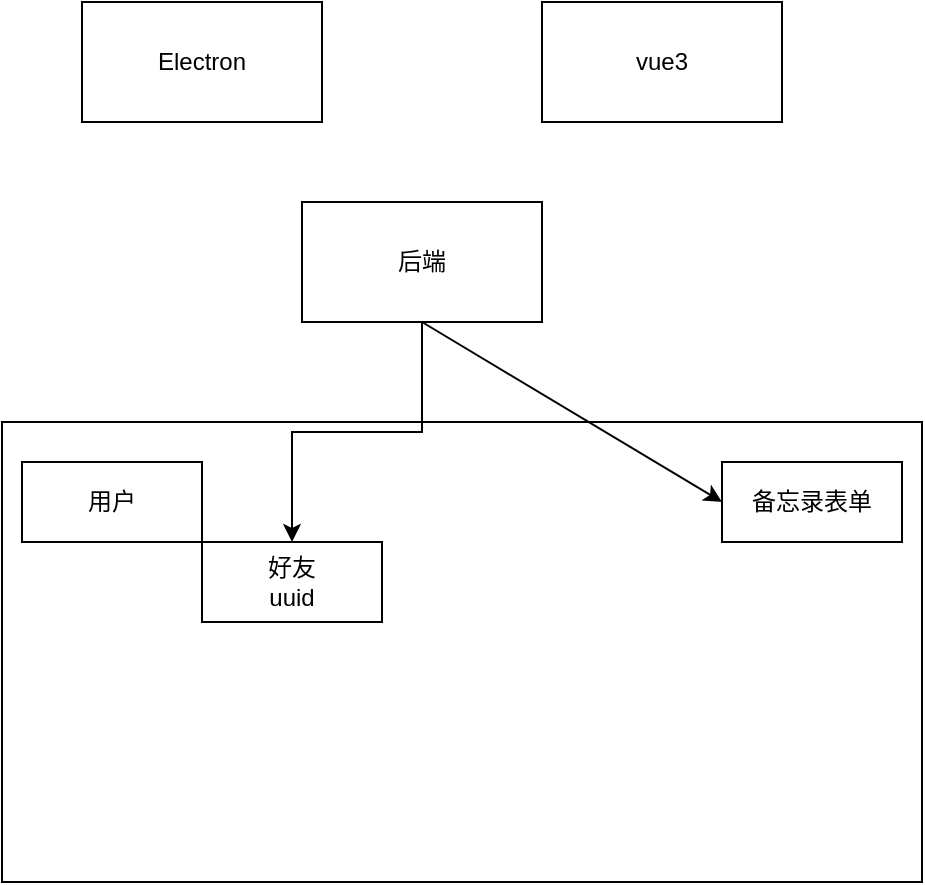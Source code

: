<mxfile version="26.0.4">
  <diagram name="第 1 页" id="J-nNQBjBEPOlB2yVzqY-">
    <mxGraphModel dx="1194" dy="789" grid="1" gridSize="10" guides="1" tooltips="1" connect="1" arrows="1" fold="1" page="1" pageScale="1" pageWidth="827" pageHeight="1169" math="0" shadow="0">
      <root>
        <mxCell id="0" />
        <mxCell id="1" parent="0" />
        <mxCell id="Yzot4mm9Q3PbP0i2d22P-1" value="" style="rounded=0;whiteSpace=wrap;html=1;" vertex="1" parent="1">
          <mxGeometry x="160" y="330" width="460" height="230" as="geometry" />
        </mxCell>
        <mxCell id="Yzot4mm9Q3PbP0i2d22P-2" value="用户" style="rounded=0;whiteSpace=wrap;html=1;" vertex="1" parent="1">
          <mxGeometry x="170" y="350" width="90" height="40" as="geometry" />
        </mxCell>
        <mxCell id="Yzot4mm9Q3PbP0i2d22P-3" value="好友&lt;div&gt;uuid&lt;/div&gt;" style="rounded=0;whiteSpace=wrap;html=1;" vertex="1" parent="1">
          <mxGeometry x="260" y="390" width="90" height="40" as="geometry" />
        </mxCell>
        <mxCell id="Yzot4mm9Q3PbP0i2d22P-4" value="备忘录表单" style="rounded=0;whiteSpace=wrap;html=1;" vertex="1" parent="1">
          <mxGeometry x="520" y="350" width="90" height="40" as="geometry" />
        </mxCell>
        <mxCell id="Yzot4mm9Q3PbP0i2d22P-5" value="Electron" style="rounded=0;whiteSpace=wrap;html=1;" vertex="1" parent="1">
          <mxGeometry x="200" y="120" width="120" height="60" as="geometry" />
        </mxCell>
        <mxCell id="Yzot4mm9Q3PbP0i2d22P-6" value="vue3" style="rounded=0;whiteSpace=wrap;html=1;" vertex="1" parent="1">
          <mxGeometry x="430" y="120" width="120" height="60" as="geometry" />
        </mxCell>
        <mxCell id="Yzot4mm9Q3PbP0i2d22P-9" value="" style="edgeStyle=orthogonalEdgeStyle;rounded=0;orthogonalLoop=1;jettySize=auto;html=1;" edge="1" parent="1" source="Yzot4mm9Q3PbP0i2d22P-7" target="Yzot4mm9Q3PbP0i2d22P-3">
          <mxGeometry relative="1" as="geometry" />
        </mxCell>
        <mxCell id="Yzot4mm9Q3PbP0i2d22P-7" value="后端" style="rounded=0;whiteSpace=wrap;html=1;" vertex="1" parent="1">
          <mxGeometry x="310" y="220" width="120" height="60" as="geometry" />
        </mxCell>
        <mxCell id="Yzot4mm9Q3PbP0i2d22P-8" value="" style="endArrow=classic;html=1;rounded=0;entryX=0;entryY=0.5;entryDx=0;entryDy=0;exitX=0.5;exitY=1;exitDx=0;exitDy=0;" edge="1" parent="1" source="Yzot4mm9Q3PbP0i2d22P-7" target="Yzot4mm9Q3PbP0i2d22P-4">
          <mxGeometry width="50" height="50" relative="1" as="geometry">
            <mxPoint x="350" y="340" as="sourcePoint" />
            <mxPoint x="300" y="390" as="targetPoint" />
          </mxGeometry>
        </mxCell>
      </root>
    </mxGraphModel>
  </diagram>
</mxfile>
